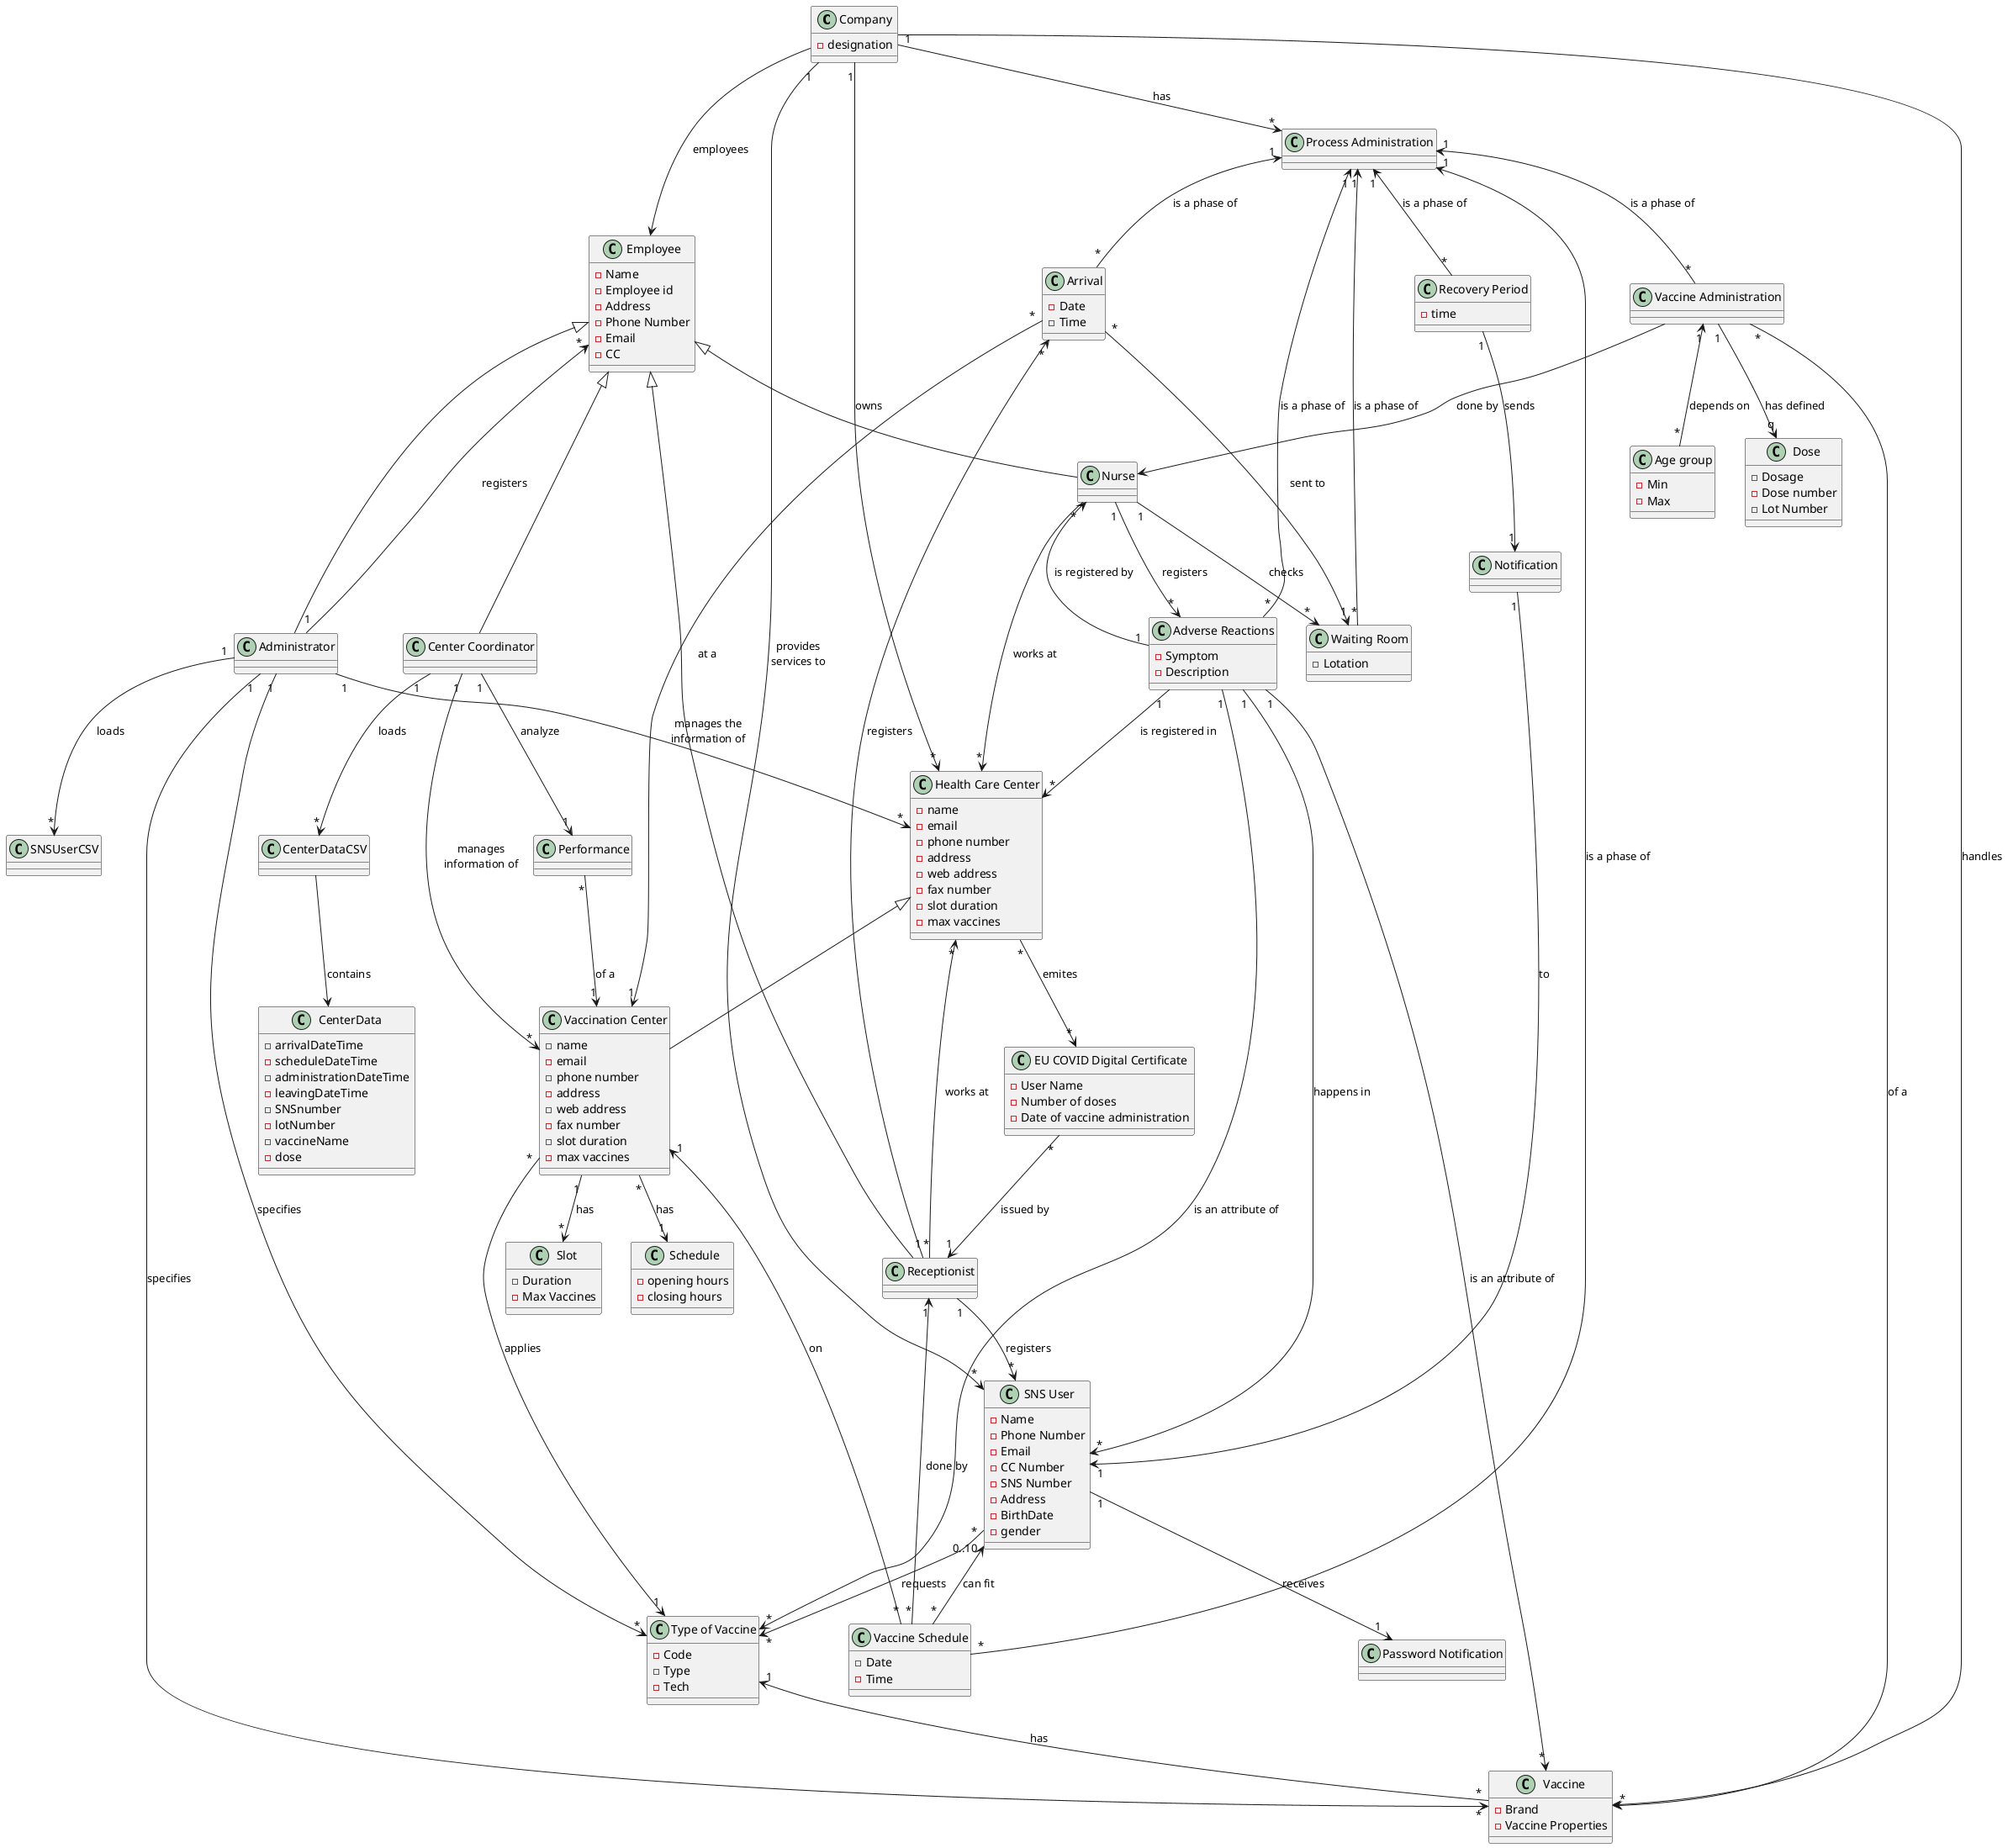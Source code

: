 @startuml
class "Company" as comp{
-designation
}

class "Employee" as E{
-Name
-Employee id
-Address
-Phone Number
-Email
-CC
}

class Administrator{
}
class "Process Administration" as proc{
}
class "Receptionist" as rec{
}
class "Center Coordinator" as coordinator{
}
class "Notification" as not{
}
class Performance {
}
class "SNS User" as user{
-Name
-Phone Number
-Email
-CC Number
-SNS Number
-Address
-BirthDate
-gender
}

class "Password Notification" as pass{
}

class "Age group" as age{
-Min
-Max
}

class "Vaccination Center" as VC{
-name
-email
-phone number
-address
-web address
-fax number
-slot duration
-max vaccines
}

class Schedule {
-opening hours
-closing hours
}

class "Slot"{
-Duration
-Max Vaccines
}

class "Recovery Period" as recovery{
-time
}

class "Waiting Room" as wait{
-Lotation
}
class "Arrival" as arrival{
-Date
-Time
}

class "Health Care Center" as HCC{
-name
-email
-phone number
-address
-web address
-fax number
-slot duration
-max vaccines
}
class Vaccine {
-Brand
-Vaccine Properties
}
class "Type of Vaccine" as type{
-Code
-Type
-Tech
}
class "Nurse" as nurse{
}
class "Vaccine Schedule" as schedule{
-Date
-Time
}


class "Vaccine Administration" as adminVac{
}
class "EU COVID Digital Certificate" as certificado{
-User Name
-Number of doses
-Date of vaccine administration
}
class "Adverse Reactions" as reaction {
-Symptom
-Description
}

class "Dose" as Do{
-Dosage
-Dose number
-Lot Number
}

class "CenterDataCSV" as ccsv{
}

class "SNSUserCSV" as scsv{
}


class "CenterData" as cd{
-arrivalDateTime
-scheduleDateTime
-administrationDateTime
-leavingDateTime
-SNSnumber
-lotNumber
-vaccineName
-dose
}


comp-down->E: employees
comp-down->Vaccine: handles
Administrator-up-|>E
nurse-up-|>E
rec-up-|>E
coordinator-up-|>E

rec"1"-->"*"user:registers
Administrator"1"-->"*"HCC:  manages the\ninformation of
Administrator"1"-->"*"E:registers
Administrator"1"-->"*"scsv : loads
coordinator"1"-->"*"ccsv:loads
ccsv --> cd : contains

VC-up-|>HCC
nurse"*"-->"*"HCC:works at
adminVac-->nurse:done by
HCC"*"<--"*"rec: works at
user "*"-->"*"type:requests
user"0..10"<--"*"schedule:can fit

VC"*"-->"1"type:applies
VC"*" --> "1"Schedule:has
coordinator"1"-->"*"VC:manages\ninformation of
coordinator"1" --> "1" Performance:analyze
Performance"*" --> "1"VC:of a
HCC"*"-->"*"certificado:emites

adminVac"*"-->"*"Vaccine:of a

certificado"*"-->"1"rec:issued by
VC"1"<--"*"schedule:on
schedule"*"-->"1"rec: done by

Vaccine"*"-up->"1"type: has
Administrator"1"-->"*"Vaccine:specifies
Administrator"1"-->"*"type:specifies
comp"1"-->"*"proc:has
comp"1"-->"*"user:provides\nservices to
comp"1"-->"*"HCC:owns

user"1"-->"1"pass:receives

proc"1"<-down-"*"arrival:is a phase of
proc"1"<-down-"*"reaction:is a phase of
arrival"*"-down->"1"wait:sent to
proc"1"<-down-"*"recovery:is a phase of
proc"1"<-down-"*"schedule:is a phase of
proc"1"<-down-"*"adminVac:is a phase of
proc"1"<-down-"*"wait:is a phase of

recovery"1"-down->"1"not:sends
not"1"-->"1"user:to
rec"1"-up->"*"arrival:registers
nurse"1"-->"*"wait:checks
nurse"1"-->"*"reaction:registers

arrival"*"-->"1"VC:at a

VC"1"-->"*"Slot:has

adminVac"1"-->"q"Do: has defined
adminVac"1"<-down-"*"age:depends on

reaction "1" --> nurse: is registered by
reaction "1" --> "*" user: happens in
reaction "1" --> "*" HCC : is registered in
reaction "1" --> "*" Vaccine: is an attribute of
reaction "1" --> "*" type: is an attribute of


@enduml